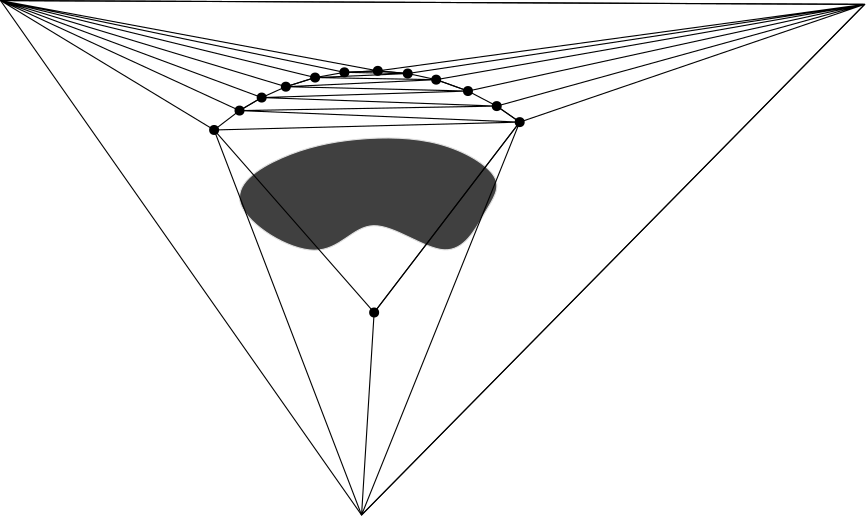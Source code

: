 <?xml version="1.0"?>
<!DOCTYPE ipe SYSTEM "ipe.dtd">
<ipe version="70000" creator="ipe6upgrade">
<info created="D:20061201114303" modified="D:20080513064628"/>
<ipestyle name="ipe6">
<color name="red" value="1 0 0"/>
<color name="green" value="0 1 0"/>
<color name="blue" value="0 0 1"/>
<color name="yellow" value="1 1 0"/>
<color name="gray1" value="0.125"/>
<color name="gray2" value="0.25"/>
<color name="gray3" value="0.375"/>
<color name="gray4" value="0.5"/>
<color name="gray5" value="0.625"/>
<color name="gray6" value="0.75"/>
<color name="gray7" value="0.875"/>
<dashstyle name="dashed" value="[4] 0"/>
<dashstyle name="dotted" value="[1 3] 0"/>
<dashstyle name="dash dotted" value="[4 2 1 2] 0"/>
<dashstyle name="dash dot dotted" value="[4 2 1 2 1 2] 0"/>
<pen name="heavier" value="0.8"/>
<pen name="fat" value="1.2"/>
<pen name="ultrafat" value="2"/>
<textsize name="large" value="\large"/>
<textsize name="Large" value="\Large"/>
<textsize name="LARGE" value="\LARGE"/>
<textsize name="huge" value="\huge"/>
<textsize name="Huge" value="\Huge"/>
<textsize name="small" value="\small"/>
<textsize name="footnote" value="\footnotesize"/>
<textsize name="tiny" value="\tiny"/>
<symbolsize name="small" value="2"/>
<symbolsize name="tiny" value="1.1"/>
<symbolsize name="large" value="5"/>
<arrowsize name="small" value="5"/>
<arrowsize name="tiny" value="3"/>
<arrowsize name="large" value="10"/>
<symbol name="mark/circle(sx)" transformations="translations">
<path fill="sym-stroke">
0.6 0 0 0.6 0 0 e 0.4 0 0 0.4 0 0 e
</path></symbol>
<symbol name="mark/disk(sx)" transformations="translations">
<path fill="sym-stroke">
0.6 0 0 0.6 0 0 e
</path></symbol>
<symbol name="mark/fdisk(sfx)" transformations="translations">
<group><path fill="sym-stroke" fillrule="eofill">
0.6 0 0 0.6 0 0 e 0.4 0 0 0.4 0 0 e
</path><path fill="sym-fill">
0.4 0 0 0.4 0 0 e
</path></group></symbol>
<symbol name="mark/box(sx)" transformations="translations">
<path fill="sym-stroke" fillrule="eofill">
-0.6 -0.6 m 0.6 -0.6 l 0.6 0.6 l -0.6 0.6 l h -0.4 -0.4 m 0.4 -0.4 l 0.4 0.4 l -0.4 0.4 l h</path></symbol>
<symbol name="mark/square(sx)" transformations="translations">
<path fill="sym-stroke">
-0.6 -0.6 m 0.6 -0.6 l 0.6 0.6 l -0.6 0.6 l h</path></symbol>
<symbol name="mark/fsquare(sfx)" transformations="translations">
<group><path fill="sym-stroke" fillrule="eofill">
-0.6 -0.6 m 0.6 -0.6 l 0.6 0.6 l -0.6 0.6 l h-0.4 -0.4 m 0.4 -0.4 l 0.4 0.4 l -0.4 0.4 l h</path><path fill="sym-fill">
-0.4 -0.4 m 0.4 -0.4 l 0.4 0.4 l -0.4 0.4 l h</path></group></symbol>
<symbol name="mark/cross(sx)" transformations="translations">
<group><path fill="sym-stroke">
-0.43 -0.57 m 0.57 0.43 l 0.43 0.57 l -0.57 -0.43 l h</path><path fill="sym-stroke">
-0.43 0.57 m 0.57 -0.43 l 0.43 -0.57 l -0.57 0.43 l h</path>
</group></symbol>
<textstyle name="center" begin="\begin{center}"
end="\end{center}"/>
<textstyle name="itemize" begin="\begin{itemize}"
end="\end{itemize}"/>
<textstyle name="item" begin="\begin{itemize}\item{}"
end="\end{itemize}"/>
</ipestyle>
<page>
<layer name="alpha"/>
<view layers="alpha" active="alpha"/>
<path layer="alpha" stroke="gray7" pen="normal" fill="gray2">
302.358 170.528
310.509 181.396
286.962 195.887
255.264 196.34
228.547 190.453
202.736 173.245
245.302 146.528
258.887 172.792
290.585 147.434 u
</path>
<path stroke="black" pen="normal">
127.566 245.245 m
438.66 243.887 l
257.528 60.0377 l
h
</path>
<use name="mark/disk(sx)" pos="262.057 132.943" size="normal" stroke="black"/>
<use name="mark/disk(sx)" pos="204.444 198.656" size="normal" stroke="black"/>
<use name="mark/disk(sx)" pos="213.591 205.638" size="normal" stroke="black"/>
<use name="mark/disk(sx)" pos="221.564 210.324" size="normal" stroke="black"/>
<use name="mark/disk(sx)" pos="230.268 214.235" size="normal" stroke="black"/>
<use name="mark/disk(sx)" pos="240.798 217.523" size="normal" stroke="black"/>
<use name="mark/disk(sx)" pos="251.348 219.403" size="normal" stroke="black"/>
<use name="mark/disk(sx)" pos="263.37 219.934" size="normal" stroke="black"/>
<use name="mark/disk(sx)" pos="274.144 218.977" size="normal" stroke="black"/>
<use name="mark/disk(sx)" pos="284.387 216.769" size="normal" stroke="black"/>
<use name="mark/disk(sx)" pos="295.832 212.67" size="normal" stroke="black"/>
<use name="mark/disk(sx)" pos="306.183 207.251" size="normal" stroke="black"/>
<use name="mark/disk(sx)" pos="314.453 201.484" size="normal" stroke="black"/>
<path stroke="black" pen="normal">
204.444 198.656 m
262.057 132.943 l
314.453 201.484 l
306.183 207.251 l
295.832 212.67 l
284.387 216.769 l
274.144 218.977 l
263.37 219.934 l
251.348 219.403 l
240.798 217.523 l
230.268 214.235 l
221.564 210.324 l
213.591 205.638 l
h
</path>
<path stroke="black" pen="normal">
204.444 198.656 m
257.528 60.0377 l
262.057 132.943 l
314.453 201.484 l
257.528 60.0377 l
438.66 243.887 l
314.453 201.484 l
306.183 207.251 l
438.66 243.887 l
295.832 212.67 l
284.387 216.769 l
438.66 243.887 l
274.144 218.977 l
263.37 219.934 l
438.66 243.887 l
127.566 245.245 l
263.37 219.934 l
251.348 219.403 l
127.566 245.245 l
240.798 217.523 l
230.268 214.235 l
127.566 245.245 l
221.564 210.324 l
213.591 205.638 l
127.566 245.245 l
204.444 198.656 l
</path>
<path stroke="black" pen="normal">
204.444 198.656 m
314.453 201.484 l
213.591 205.638 l
306.183 207.251 l
221.564 210.324 l
295.832 212.67 l
230.268 214.235 l
284.387 216.769 l
240.798 217.523 l
274.144 218.977 l
251.348 219.403 l
</path>
</page>
</ipe>
